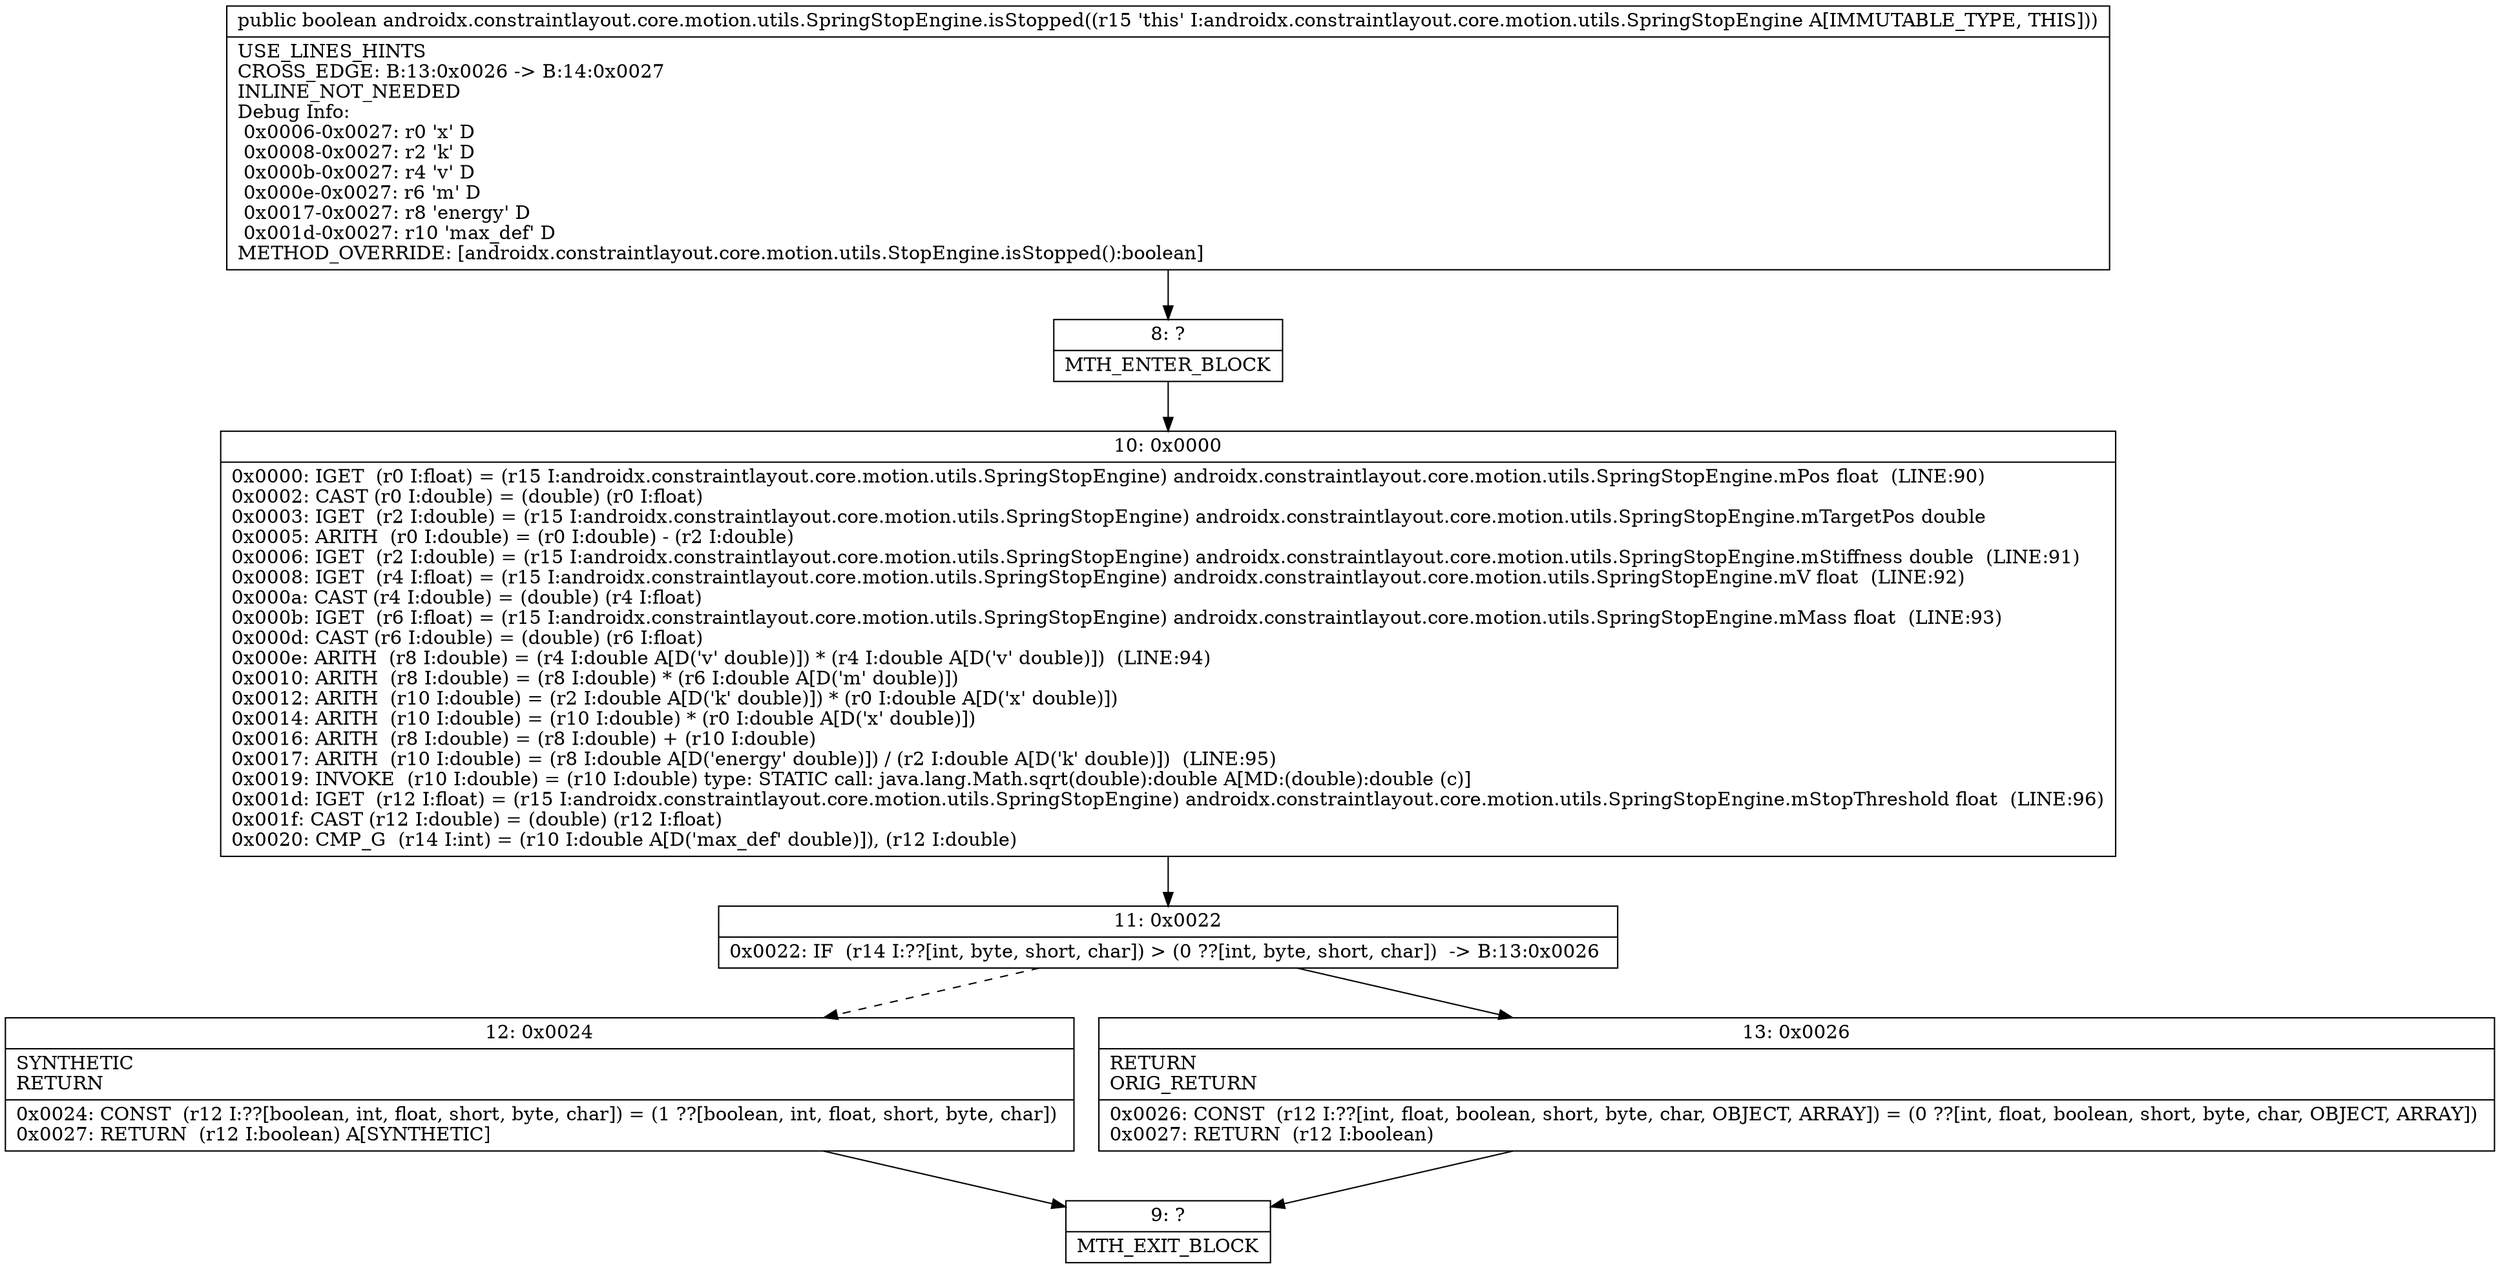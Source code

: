 digraph "CFG forandroidx.constraintlayout.core.motion.utils.SpringStopEngine.isStopped()Z" {
Node_8 [shape=record,label="{8\:\ ?|MTH_ENTER_BLOCK\l}"];
Node_10 [shape=record,label="{10\:\ 0x0000|0x0000: IGET  (r0 I:float) = (r15 I:androidx.constraintlayout.core.motion.utils.SpringStopEngine) androidx.constraintlayout.core.motion.utils.SpringStopEngine.mPos float  (LINE:90)\l0x0002: CAST (r0 I:double) = (double) (r0 I:float) \l0x0003: IGET  (r2 I:double) = (r15 I:androidx.constraintlayout.core.motion.utils.SpringStopEngine) androidx.constraintlayout.core.motion.utils.SpringStopEngine.mTargetPos double \l0x0005: ARITH  (r0 I:double) = (r0 I:double) \- (r2 I:double) \l0x0006: IGET  (r2 I:double) = (r15 I:androidx.constraintlayout.core.motion.utils.SpringStopEngine) androidx.constraintlayout.core.motion.utils.SpringStopEngine.mStiffness double  (LINE:91)\l0x0008: IGET  (r4 I:float) = (r15 I:androidx.constraintlayout.core.motion.utils.SpringStopEngine) androidx.constraintlayout.core.motion.utils.SpringStopEngine.mV float  (LINE:92)\l0x000a: CAST (r4 I:double) = (double) (r4 I:float) \l0x000b: IGET  (r6 I:float) = (r15 I:androidx.constraintlayout.core.motion.utils.SpringStopEngine) androidx.constraintlayout.core.motion.utils.SpringStopEngine.mMass float  (LINE:93)\l0x000d: CAST (r6 I:double) = (double) (r6 I:float) \l0x000e: ARITH  (r8 I:double) = (r4 I:double A[D('v' double)]) * (r4 I:double A[D('v' double)])  (LINE:94)\l0x0010: ARITH  (r8 I:double) = (r8 I:double) * (r6 I:double A[D('m' double)]) \l0x0012: ARITH  (r10 I:double) = (r2 I:double A[D('k' double)]) * (r0 I:double A[D('x' double)]) \l0x0014: ARITH  (r10 I:double) = (r10 I:double) * (r0 I:double A[D('x' double)]) \l0x0016: ARITH  (r8 I:double) = (r8 I:double) + (r10 I:double) \l0x0017: ARITH  (r10 I:double) = (r8 I:double A[D('energy' double)]) \/ (r2 I:double A[D('k' double)])  (LINE:95)\l0x0019: INVOKE  (r10 I:double) = (r10 I:double) type: STATIC call: java.lang.Math.sqrt(double):double A[MD:(double):double (c)]\l0x001d: IGET  (r12 I:float) = (r15 I:androidx.constraintlayout.core.motion.utils.SpringStopEngine) androidx.constraintlayout.core.motion.utils.SpringStopEngine.mStopThreshold float  (LINE:96)\l0x001f: CAST (r12 I:double) = (double) (r12 I:float) \l0x0020: CMP_G  (r14 I:int) = (r10 I:double A[D('max_def' double)]), (r12 I:double) \l}"];
Node_11 [shape=record,label="{11\:\ 0x0022|0x0022: IF  (r14 I:??[int, byte, short, char]) \> (0 ??[int, byte, short, char])  \-\> B:13:0x0026 \l}"];
Node_12 [shape=record,label="{12\:\ 0x0024|SYNTHETIC\lRETURN\l|0x0024: CONST  (r12 I:??[boolean, int, float, short, byte, char]) = (1 ??[boolean, int, float, short, byte, char]) \l0x0027: RETURN  (r12 I:boolean) A[SYNTHETIC]\l}"];
Node_9 [shape=record,label="{9\:\ ?|MTH_EXIT_BLOCK\l}"];
Node_13 [shape=record,label="{13\:\ 0x0026|RETURN\lORIG_RETURN\l|0x0026: CONST  (r12 I:??[int, float, boolean, short, byte, char, OBJECT, ARRAY]) = (0 ??[int, float, boolean, short, byte, char, OBJECT, ARRAY]) \l0x0027: RETURN  (r12 I:boolean) \l}"];
MethodNode[shape=record,label="{public boolean androidx.constraintlayout.core.motion.utils.SpringStopEngine.isStopped((r15 'this' I:androidx.constraintlayout.core.motion.utils.SpringStopEngine A[IMMUTABLE_TYPE, THIS]))  | USE_LINES_HINTS\lCROSS_EDGE: B:13:0x0026 \-\> B:14:0x0027\lINLINE_NOT_NEEDED\lDebug Info:\l  0x0006\-0x0027: r0 'x' D\l  0x0008\-0x0027: r2 'k' D\l  0x000b\-0x0027: r4 'v' D\l  0x000e\-0x0027: r6 'm' D\l  0x0017\-0x0027: r8 'energy' D\l  0x001d\-0x0027: r10 'max_def' D\lMETHOD_OVERRIDE: [androidx.constraintlayout.core.motion.utils.StopEngine.isStopped():boolean]\l}"];
MethodNode -> Node_8;Node_8 -> Node_10;
Node_10 -> Node_11;
Node_11 -> Node_12[style=dashed];
Node_11 -> Node_13;
Node_12 -> Node_9;
Node_13 -> Node_9;
}

